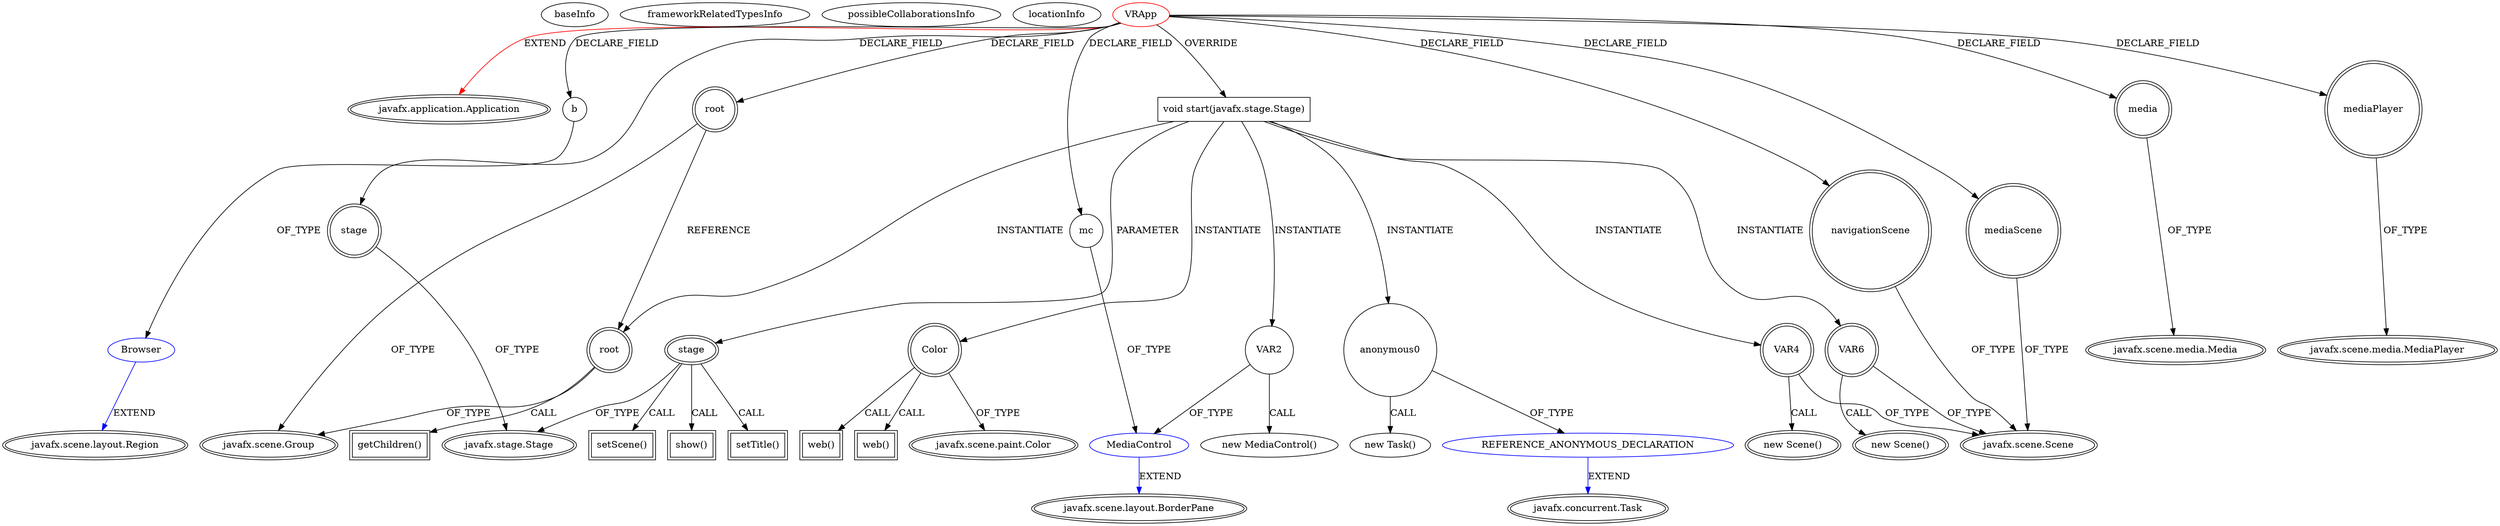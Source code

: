 digraph {
baseInfo[graphId=1614,category="extension_graph",isAnonymous=false,possibleRelation=true]
frameworkRelatedTypesInfo[0="javafx.application.Application"]
possibleCollaborationsInfo[0="1614~FIELD_DECLARATION-~javafx.application.Application ~javafx.scene.layout.Region ~false~false",1="1614~OVERRIDING_METHOD_DECLARATION-INSTANTIATION-~javafx.application.Application ~javafx.concurrent.Task ~false~true",2="1614~OVERRIDING_METHOD_DECLARATION-INSTANTIATION-FIELD_DECLARATION-~javafx.application.Application ~javafx.scene.layout.BorderPane ~false~false"]
locationInfo[projectName="Williamgood-CST517-VR",filePath="/Williamgood-CST517-VR/CST517-VR-master/src/VRApp.java",contextSignature="VRApp",graphId="1614"]
0[label="VRApp",vertexType="ROOT_CLIENT_CLASS_DECLARATION",isFrameworkType=false,color=red]
1[label="javafx.application.Application",vertexType="FRAMEWORK_CLASS_TYPE",isFrameworkType=true,peripheries=2]
2[label="b",vertexType="FIELD_DECLARATION",isFrameworkType=false,shape=circle]
3[label="Browser",vertexType="REFERENCE_CLIENT_CLASS_DECLARATION",isFrameworkType=false,color=blue]
4[label="javafx.scene.layout.Region",vertexType="FRAMEWORK_CLASS_TYPE",isFrameworkType=true,peripheries=2]
5[label="mc",vertexType="FIELD_DECLARATION",isFrameworkType=false,shape=circle]
6[label="MediaControl",vertexType="REFERENCE_CLIENT_CLASS_DECLARATION",isFrameworkType=false,color=blue]
7[label="javafx.scene.layout.BorderPane",vertexType="FRAMEWORK_CLASS_TYPE",isFrameworkType=true,peripheries=2]
8[label="media",vertexType="FIELD_DECLARATION",isFrameworkType=true,peripheries=2,shape=circle]
9[label="javafx.scene.media.Media",vertexType="FRAMEWORK_CLASS_TYPE",isFrameworkType=true,peripheries=2]
10[label="mediaPlayer",vertexType="FIELD_DECLARATION",isFrameworkType=true,peripheries=2,shape=circle]
11[label="javafx.scene.media.MediaPlayer",vertexType="FRAMEWORK_CLASS_TYPE",isFrameworkType=true,peripheries=2]
12[label="mediaScene",vertexType="FIELD_DECLARATION",isFrameworkType=true,peripheries=2,shape=circle]
13[label="javafx.scene.Scene",vertexType="FRAMEWORK_CLASS_TYPE",isFrameworkType=true,peripheries=2]
14[label="navigationScene",vertexType="FIELD_DECLARATION",isFrameworkType=true,peripheries=2,shape=circle]
16[label="root",vertexType="FIELD_DECLARATION",isFrameworkType=true,peripheries=2,shape=circle]
17[label="javafx.scene.Group",vertexType="FRAMEWORK_CLASS_TYPE",isFrameworkType=true,peripheries=2]
18[label="stage",vertexType="FIELD_DECLARATION",isFrameworkType=true,peripheries=2,shape=circle]
19[label="javafx.stage.Stage",vertexType="FRAMEWORK_CLASS_TYPE",isFrameworkType=true,peripheries=2]
20[label="void start(javafx.stage.Stage)",vertexType="OVERRIDING_METHOD_DECLARATION",isFrameworkType=false,shape=box]
21[label="stage",vertexType="PARAMETER_DECLARATION",isFrameworkType=true,peripheries=2]
24[label="anonymous0",vertexType="VARIABLE_EXPRESION",isFrameworkType=false,shape=circle]
25[label="REFERENCE_ANONYMOUS_DECLARATION",vertexType="REFERENCE_ANONYMOUS_DECLARATION",isFrameworkType=false,color=blue]
26[label="javafx.concurrent.Task",vertexType="FRAMEWORK_CLASS_TYPE",isFrameworkType=true,peripheries=2]
23[label="new Task()",vertexType="CONSTRUCTOR_CALL",isFrameworkType=false]
27[label="root",vertexType="VARIABLE_EXPRESION",isFrameworkType=true,peripheries=2,shape=circle]
28[label="getChildren()",vertexType="INSIDE_CALL",isFrameworkType=true,peripheries=2,shape=box]
31[label="VAR2",vertexType="VARIABLE_EXPRESION",isFrameworkType=false,shape=circle]
30[label="new MediaControl()",vertexType="CONSTRUCTOR_CALL",isFrameworkType=false]
34[label="setTitle()",vertexType="INSIDE_CALL",isFrameworkType=true,peripheries=2,shape=box]
36[label="VAR4",vertexType="VARIABLE_EXPRESION",isFrameworkType=true,peripheries=2,shape=circle]
35[label="new Scene()",vertexType="CONSTRUCTOR_CALL",isFrameworkType=true,peripheries=2]
38[label="Color",vertexType="VARIABLE_EXPRESION",isFrameworkType=true,peripheries=2,shape=circle]
40[label="javafx.scene.paint.Color",vertexType="FRAMEWORK_CLASS_TYPE",isFrameworkType=true,peripheries=2]
39[label="web()",vertexType="INSIDE_CALL",isFrameworkType=true,peripheries=2,shape=box]
42[label="VAR6",vertexType="VARIABLE_EXPRESION",isFrameworkType=true,peripheries=2,shape=circle]
41[label="new Scene()",vertexType="CONSTRUCTOR_CALL",isFrameworkType=true,peripheries=2]
45[label="web()",vertexType="INSIDE_CALL",isFrameworkType=true,peripheries=2,shape=box]
47[label="setScene()",vertexType="INSIDE_CALL",isFrameworkType=true,peripheries=2,shape=box]
49[label="show()",vertexType="INSIDE_CALL",isFrameworkType=true,peripheries=2,shape=box]
0->1[label="EXTEND",color=red]
0->2[label="DECLARE_FIELD"]
3->4[label="EXTEND",color=blue]
2->3[label="OF_TYPE"]
0->5[label="DECLARE_FIELD"]
6->7[label="EXTEND",color=blue]
5->6[label="OF_TYPE"]
0->8[label="DECLARE_FIELD"]
8->9[label="OF_TYPE"]
0->10[label="DECLARE_FIELD"]
10->11[label="OF_TYPE"]
0->12[label="DECLARE_FIELD"]
12->13[label="OF_TYPE"]
0->14[label="DECLARE_FIELD"]
14->13[label="OF_TYPE"]
0->16[label="DECLARE_FIELD"]
16->17[label="OF_TYPE"]
0->18[label="DECLARE_FIELD"]
18->19[label="OF_TYPE"]
0->20[label="OVERRIDE"]
21->19[label="OF_TYPE"]
20->21[label="PARAMETER"]
20->24[label="INSTANTIATE"]
25->26[label="EXTEND",color=blue]
24->25[label="OF_TYPE"]
24->23[label="CALL"]
20->27[label="INSTANTIATE"]
16->27[label="REFERENCE"]
27->17[label="OF_TYPE"]
27->28[label="CALL"]
20->31[label="INSTANTIATE"]
31->6[label="OF_TYPE"]
31->30[label="CALL"]
21->34[label="CALL"]
20->36[label="INSTANTIATE"]
36->13[label="OF_TYPE"]
36->35[label="CALL"]
20->38[label="INSTANTIATE"]
38->40[label="OF_TYPE"]
38->39[label="CALL"]
20->42[label="INSTANTIATE"]
42->13[label="OF_TYPE"]
42->41[label="CALL"]
38->45[label="CALL"]
21->47[label="CALL"]
21->49[label="CALL"]
}
